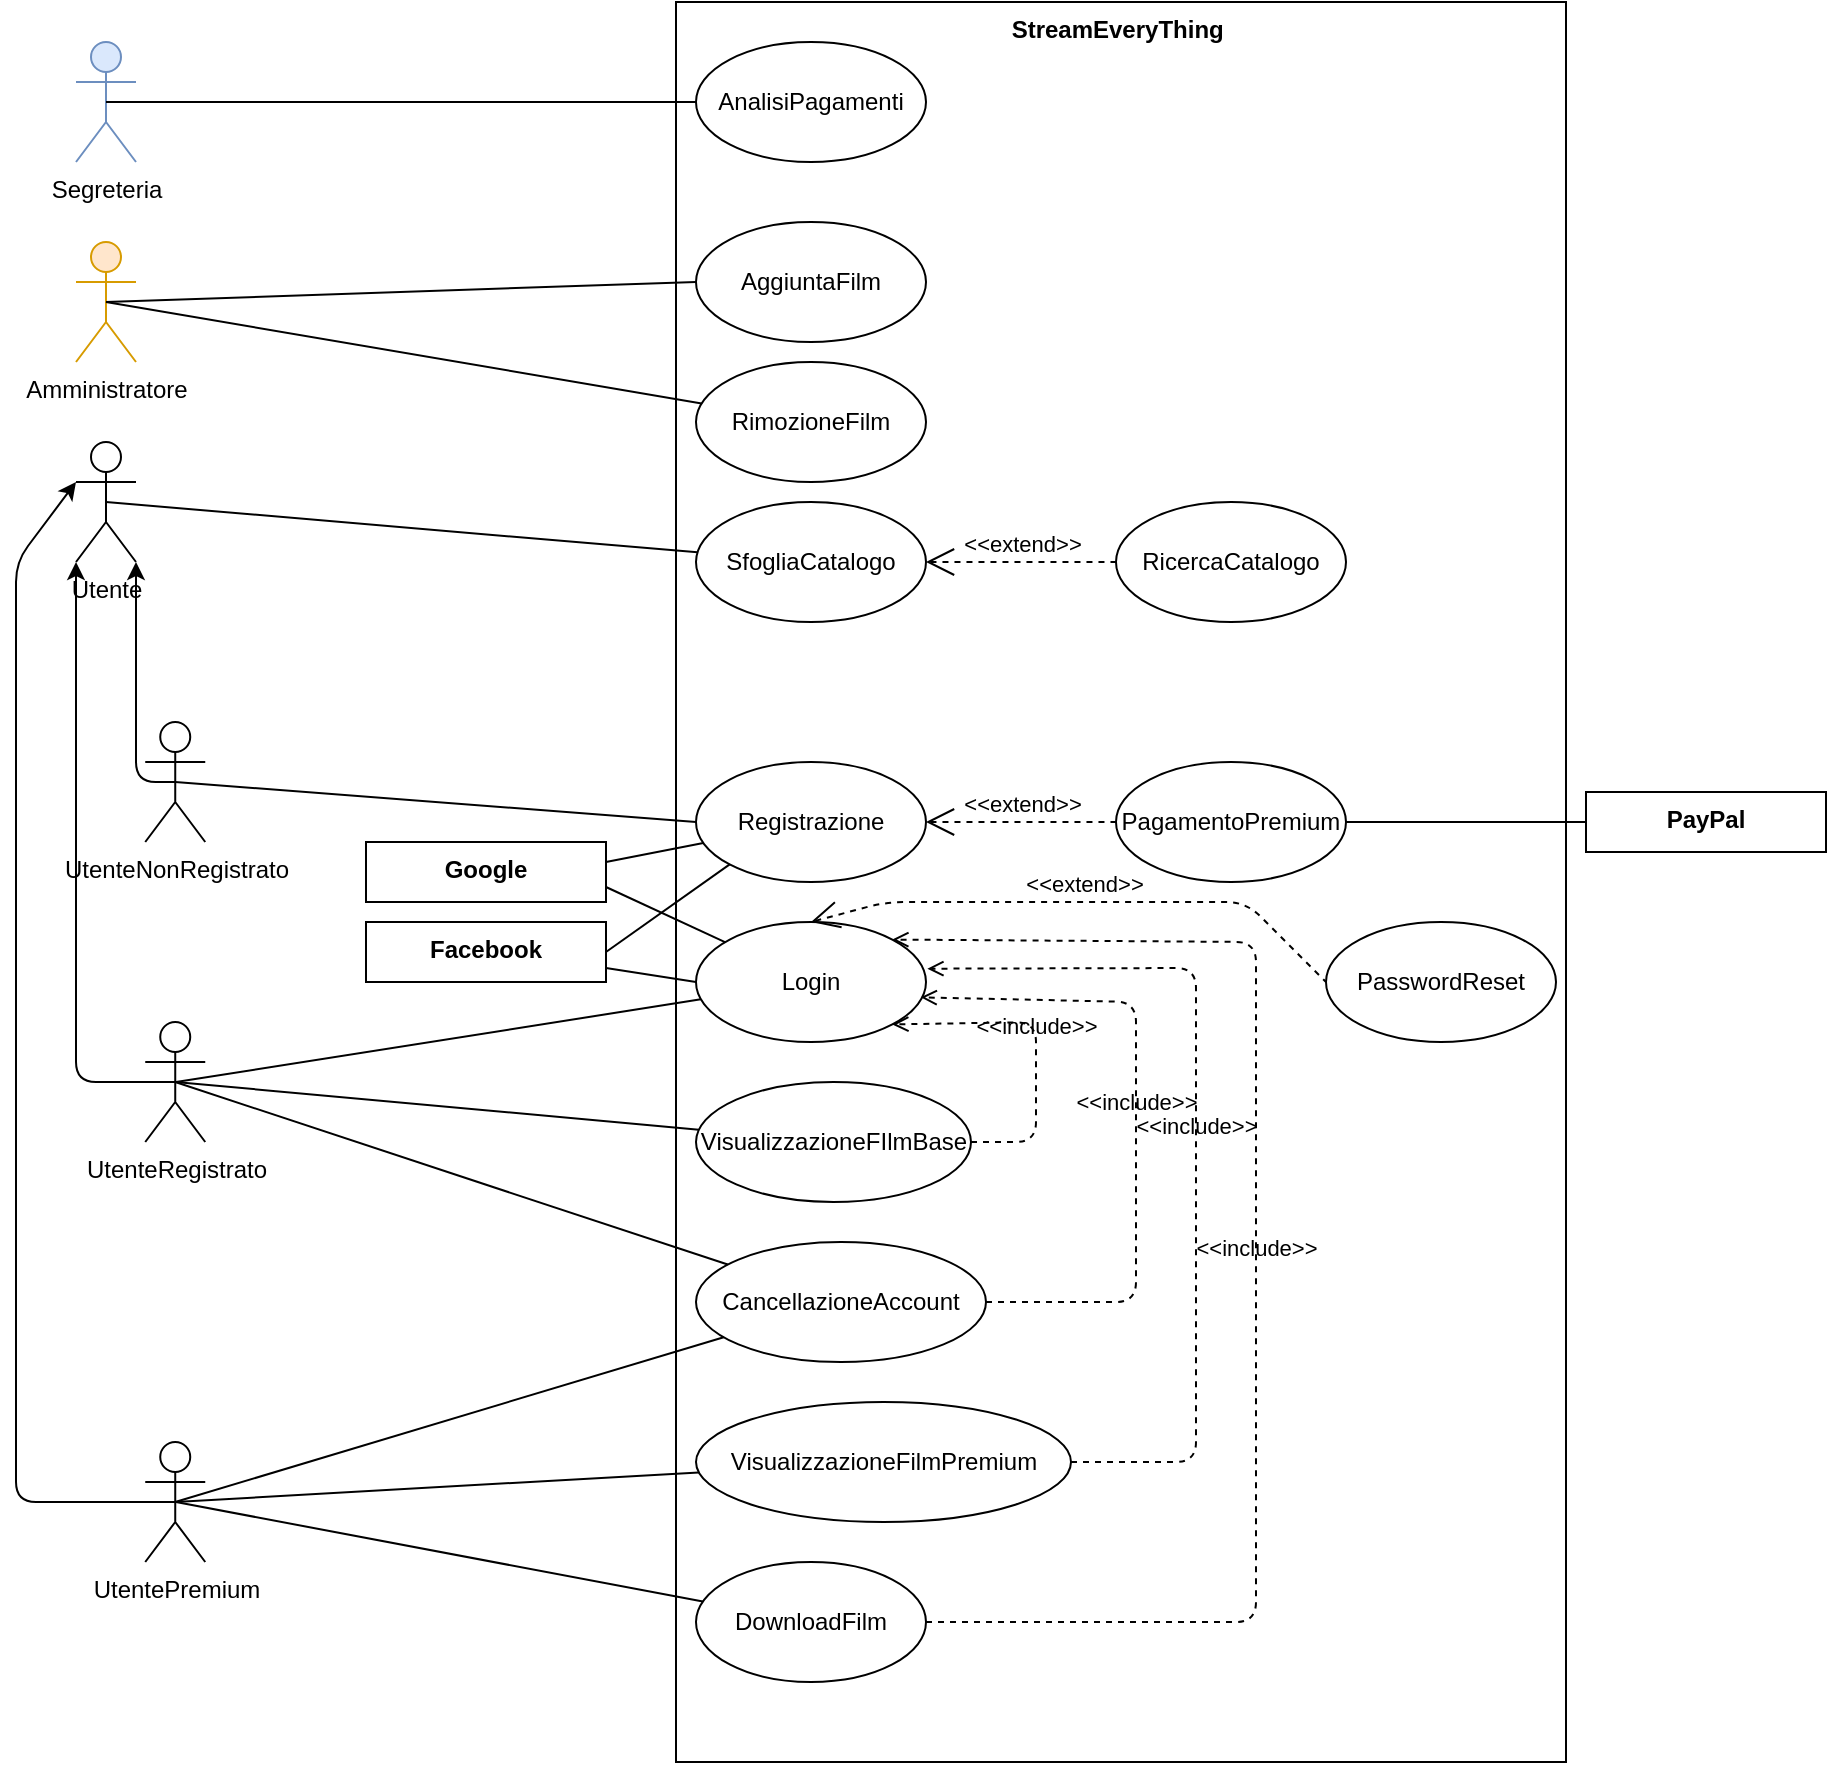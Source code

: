 <mxfile>
    <diagram id="GPvrRylX8BrqGYzw24RA" name="Page-1">
        <mxGraphModel dx="1329" dy="971" grid="1" gridSize="10" guides="1" tooltips="1" connect="1" arrows="1" fold="1" page="1" pageScale="1" pageWidth="850" pageHeight="1100" math="0" shadow="0">
            <root>
                <mxCell id="0"/>
                <mxCell id="1" parent="0"/>
                <mxCell id="2" value="Utente&lt;br&gt;" style="shape=umlActor;html=1;verticalLabelPosition=bottom;verticalAlign=top;align=center;" parent="1" vertex="1">
                    <mxGeometry x="45" y="270" width="30" height="60" as="geometry"/>
                </mxCell>
                <mxCell id="19" style="edgeStyle=none;html=1;exitX=0.5;exitY=0.5;exitDx=0;exitDy=0;exitPerimeter=0;entryX=0;entryY=0.333;entryDx=0;entryDy=0;entryPerimeter=0;" parent="1" source="8" target="2" edge="1">
                    <mxGeometry relative="1" as="geometry">
                        <Array as="points">
                            <mxPoint x="15" y="800"/>
                            <mxPoint x="15" y="330"/>
                        </Array>
                        <mxPoint x="15" y="290" as="targetPoint"/>
                    </mxGeometry>
                </mxCell>
                <mxCell id="112" style="edgeStyle=none;html=1;entryX=1;entryY=1;entryDx=0;entryDy=0;entryPerimeter=0;exitX=0.5;exitY=0.5;exitDx=0;exitDy=0;exitPerimeter=0;" parent="1" source="3" target="2" edge="1">
                    <mxGeometry relative="1" as="geometry">
                        <Array as="points">
                            <mxPoint x="75" y="440"/>
                        </Array>
                    </mxGeometry>
                </mxCell>
                <mxCell id="3" value="UtenteNonRegistrato" style="shape=umlActor;html=1;verticalLabelPosition=bottom;verticalAlign=top;align=center;" parent="1" vertex="1">
                    <mxGeometry x="79.62" y="410" width="30" height="60" as="geometry"/>
                </mxCell>
                <mxCell id="8" value="UtentePremium" style="shape=umlActor;html=1;verticalLabelPosition=bottom;verticalAlign=top;align=center;" parent="1" vertex="1">
                    <mxGeometry x="79.62" y="770" width="30" height="60" as="geometry"/>
                </mxCell>
                <mxCell id="113" style="edgeStyle=none;html=1;entryX=0;entryY=1;entryDx=0;entryDy=0;entryPerimeter=0;" parent="1" target="2" edge="1">
                    <mxGeometry relative="1" as="geometry">
                        <Array as="points">
                            <mxPoint x="45" y="590"/>
                        </Array>
                        <mxPoint x="95" y="590" as="sourcePoint"/>
                    </mxGeometry>
                </mxCell>
                <mxCell id="4" value="UtenteRegistrato" style="shape=umlActor;html=1;verticalLabelPosition=bottom;verticalAlign=top;align=center;" parent="1" vertex="1">
                    <mxGeometry x="79.62" y="560" width="30" height="60" as="geometry"/>
                </mxCell>
                <mxCell id="21" value="StreamEveryThing&amp;nbsp;" style="shape=rect;html=1;verticalAlign=top;fontStyle=1;whiteSpace=wrap;align=center;" parent="1" vertex="1">
                    <mxGeometry x="345" y="50" width="445" height="880" as="geometry"/>
                </mxCell>
                <mxCell id="22" value="SfogliaCatalogo" style="ellipse;whiteSpace=wrap;html=1;" parent="1" vertex="1">
                    <mxGeometry x="355" y="300" width="115" height="60" as="geometry"/>
                </mxCell>
                <mxCell id="23" value="RicercaCatalogo" style="ellipse;whiteSpace=wrap;html=1;" parent="1" vertex="1">
                    <mxGeometry x="565" y="300" width="115" height="60" as="geometry"/>
                </mxCell>
                <mxCell id="24" value="Registrazione" style="ellipse;whiteSpace=wrap;html=1;" parent="1" vertex="1">
                    <mxGeometry x="355" y="430" width="115" height="60" as="geometry"/>
                </mxCell>
                <mxCell id="26" value="Login" style="ellipse;whiteSpace=wrap;html=1;" parent="1" vertex="1">
                    <mxGeometry x="355" y="510" width="115" height="60" as="geometry"/>
                </mxCell>
                <mxCell id="27" value="VisualizzazioneFIlmBase" style="ellipse;whiteSpace=wrap;html=1;" parent="1" vertex="1">
                    <mxGeometry x="355" y="590" width="137.5" height="60" as="geometry"/>
                </mxCell>
                <mxCell id="28" value="VisualizzazioneFilmPremium" style="ellipse;whiteSpace=wrap;html=1;" parent="1" vertex="1">
                    <mxGeometry x="355" y="750" width="187.5" height="60" as="geometry"/>
                </mxCell>
                <mxCell id="29" value="DownloadFilm" style="ellipse;whiteSpace=wrap;html=1;" parent="1" vertex="1">
                    <mxGeometry x="355" y="830" width="115" height="60" as="geometry"/>
                </mxCell>
                <mxCell id="30" value="CancellazioneAccount&lt;br&gt;" style="ellipse;whiteSpace=wrap;html=1;" parent="1" vertex="1">
                    <mxGeometry x="355" y="670" width="145" height="60" as="geometry"/>
                </mxCell>
                <mxCell id="31" value="AggiuntaFilm" style="ellipse;whiteSpace=wrap;html=1;" parent="1" vertex="1">
                    <mxGeometry x="355" y="160" width="115" height="60" as="geometry"/>
                </mxCell>
                <mxCell id="32" value="RimozioneFilm" style="ellipse;whiteSpace=wrap;html=1;" parent="1" vertex="1">
                    <mxGeometry x="355" y="230" width="115" height="60" as="geometry"/>
                </mxCell>
                <mxCell id="33" value="AnalisiPagamenti" style="ellipse;whiteSpace=wrap;html=1;" parent="1" vertex="1">
                    <mxGeometry x="355" y="70" width="115" height="60" as="geometry"/>
                </mxCell>
                <mxCell id="70" value="Amministratore" style="shape=umlActor;html=1;verticalLabelPosition=bottom;verticalAlign=top;align=center;fillColor=#ffe6cc;strokeColor=#d79b00;" parent="1" vertex="1">
                    <mxGeometry x="45" y="170" width="30" height="60" as="geometry"/>
                </mxCell>
                <mxCell id="71" value="Segreteria" style="shape=umlActor;html=1;verticalLabelPosition=bottom;verticalAlign=top;align=center;fillColor=#dae8fc;strokeColor=#6c8ebf;" parent="1" vertex="1">
                    <mxGeometry x="45" y="70" width="30" height="60" as="geometry"/>
                </mxCell>
                <mxCell id="76" value="" style="edgeStyle=none;html=1;endArrow=none;verticalAlign=bottom;entryX=0;entryY=0.5;entryDx=0;entryDy=0;exitX=0.5;exitY=0.5;exitDx=0;exitDy=0;exitPerimeter=0;" parent="1" source="71" target="33" edge="1">
                    <mxGeometry width="160" relative="1" as="geometry">
                        <mxPoint x="75.98" y="80" as="sourcePoint"/>
                        <mxPoint x="235.98" y="80" as="targetPoint"/>
                    </mxGeometry>
                </mxCell>
                <mxCell id="77" value="" style="edgeStyle=none;html=1;endArrow=none;verticalAlign=bottom;exitX=0.5;exitY=0.5;exitDx=0;exitDy=0;exitPerimeter=0;entryX=0;entryY=0.5;entryDx=0;entryDy=0;" parent="1" source="70" target="31" edge="1">
                    <mxGeometry width="160" relative="1" as="geometry">
                        <mxPoint x="115" y="200" as="sourcePoint"/>
                        <mxPoint x="275" y="200" as="targetPoint"/>
                    </mxGeometry>
                </mxCell>
                <mxCell id="78" value="" style="edgeStyle=none;html=1;endArrow=none;verticalAlign=bottom;exitX=0.5;exitY=0.5;exitDx=0;exitDy=0;exitPerimeter=0;" parent="1" source="70" target="32" edge="1">
                    <mxGeometry width="160" relative="1" as="geometry">
                        <mxPoint x="165" y="250" as="sourcePoint"/>
                        <mxPoint x="325" y="250" as="targetPoint"/>
                    </mxGeometry>
                </mxCell>
                <mxCell id="80" value="" style="edgeStyle=none;html=1;endArrow=none;verticalAlign=bottom;exitX=0.5;exitY=0.5;exitDx=0;exitDy=0;exitPerimeter=0;" parent="1" source="2" target="22" edge="1">
                    <mxGeometry width="160" relative="1" as="geometry">
                        <mxPoint x="165" y="350" as="sourcePoint"/>
                        <mxPoint x="325" y="350" as="targetPoint"/>
                    </mxGeometry>
                </mxCell>
                <mxCell id="86" value="" style="edgeStyle=none;html=1;endArrow=none;verticalAlign=bottom;exitX=0.5;exitY=0.5;exitDx=0;exitDy=0;exitPerimeter=0;" parent="1" source="4" target="27" edge="1">
                    <mxGeometry width="160" relative="1" as="geometry">
                        <mxPoint x="175" y="620" as="sourcePoint"/>
                        <mxPoint x="335" y="620" as="targetPoint"/>
                    </mxGeometry>
                </mxCell>
                <mxCell id="87" value="" style="edgeStyle=none;html=1;endArrow=none;verticalAlign=bottom;exitX=0.5;exitY=0.5;exitDx=0;exitDy=0;exitPerimeter=0;" parent="1" source="4" target="30" edge="1">
                    <mxGeometry width="160" relative="1" as="geometry">
                        <mxPoint x="145" y="700" as="sourcePoint"/>
                        <mxPoint x="305" y="700" as="targetPoint"/>
                    </mxGeometry>
                </mxCell>
                <mxCell id="88" value="" style="edgeStyle=none;html=1;endArrow=none;verticalAlign=bottom;exitX=0.5;exitY=0.5;exitDx=0;exitDy=0;exitPerimeter=0;" parent="1" source="8" target="30" edge="1">
                    <mxGeometry width="160" relative="1" as="geometry">
                        <mxPoint x="135" y="829.31" as="sourcePoint"/>
                        <mxPoint x="295" y="829.31" as="targetPoint"/>
                    </mxGeometry>
                </mxCell>
                <mxCell id="89" value="" style="edgeStyle=none;html=1;endArrow=none;verticalAlign=bottom;" parent="1" target="29" edge="1">
                    <mxGeometry width="160" relative="1" as="geometry">
                        <mxPoint x="95" y="800" as="sourcePoint"/>
                        <mxPoint x="315" y="780" as="targetPoint"/>
                    </mxGeometry>
                </mxCell>
                <mxCell id="90" value="" style="edgeStyle=none;html=1;endArrow=none;verticalAlign=bottom;exitX=0.5;exitY=0.5;exitDx=0;exitDy=0;exitPerimeter=0;" parent="1" source="8" target="28" edge="1">
                    <mxGeometry width="160" relative="1" as="geometry">
                        <mxPoint x="165" y="740" as="sourcePoint"/>
                        <mxPoint x="325" y="740" as="targetPoint"/>
                    </mxGeometry>
                </mxCell>
                <mxCell id="98" value="&amp;lt;&amp;lt;extend&amp;gt;&amp;gt;" style="edgeStyle=none;html=1;startArrow=open;endArrow=none;startSize=12;verticalAlign=bottom;dashed=1;labelBackgroundColor=none;entryX=0;entryY=0.5;entryDx=0;entryDy=0;" parent="1" source="22" target="23" edge="1">
                    <mxGeometry width="160" relative="1" as="geometry">
                        <mxPoint x="505" y="380" as="sourcePoint"/>
                        <mxPoint x="545" y="460" as="targetPoint"/>
                        <Array as="points"/>
                    </mxGeometry>
                </mxCell>
                <mxCell id="101" value="" style="edgeStyle=none;html=1;endArrow=none;verticalAlign=bottom;" parent="1" target="26" edge="1">
                    <mxGeometry width="160" relative="1" as="geometry">
                        <mxPoint x="95" y="590" as="sourcePoint"/>
                        <mxPoint x="345" y="590" as="targetPoint"/>
                    </mxGeometry>
                </mxCell>
                <mxCell id="111" value="" style="edgeStyle=none;html=1;endArrow=none;verticalAlign=bottom;exitX=0.5;exitY=0.5;exitDx=0;exitDy=0;exitPerimeter=0;entryX=0;entryY=0.5;entryDx=0;entryDy=0;" parent="1" source="3" target="24" edge="1">
                    <mxGeometry width="160" relative="1" as="geometry">
                        <mxPoint x="155" y="510" as="sourcePoint"/>
                        <mxPoint x="315" y="510" as="targetPoint"/>
                    </mxGeometry>
                </mxCell>
                <mxCell id="114" value="&amp;lt;&amp;lt;include&amp;gt;&amp;gt;" style="edgeStyle=none;html=1;endArrow=open;verticalAlign=bottom;dashed=1;labelBackgroundColor=none;exitX=1;exitY=0.5;exitDx=0;exitDy=0;entryX=1;entryY=1;entryDx=0;entryDy=0;" parent="1" source="27" target="26" edge="1">
                    <mxGeometry width="160" relative="1" as="geometry">
                        <mxPoint x="515" y="650" as="sourcePoint"/>
                        <mxPoint x="675" y="650" as="targetPoint"/>
                        <Array as="points">
                            <mxPoint x="525" y="620"/>
                            <mxPoint x="525" y="560"/>
                        </Array>
                    </mxGeometry>
                </mxCell>
                <mxCell id="115" value="&amp;lt;&amp;lt;include&amp;gt;&amp;gt;" style="edgeStyle=none;html=1;endArrow=open;verticalAlign=bottom;dashed=1;labelBackgroundColor=none;exitX=1;exitY=0.5;exitDx=0;exitDy=0;entryX=1;entryY=0;entryDx=0;entryDy=0;" parent="1" source="29" target="26" edge="1">
                    <mxGeometry width="160" relative="1" as="geometry">
                        <mxPoint x="535" y="860" as="sourcePoint"/>
                        <mxPoint x="535" y="780" as="targetPoint"/>
                        <Array as="points">
                            <mxPoint x="635" y="860"/>
                            <mxPoint x="635" y="520"/>
                        </Array>
                    </mxGeometry>
                </mxCell>
                <mxCell id="117" value="&amp;lt;&amp;lt;include&amp;gt;&amp;gt;" style="edgeStyle=none;html=1;endArrow=open;verticalAlign=bottom;dashed=1;labelBackgroundColor=none;exitX=1;exitY=0.5;exitDx=0;exitDy=0;entryX=1.006;entryY=0.389;entryDx=0;entryDy=0;entryPerimeter=0;" parent="1" source="28" target="26" edge="1">
                    <mxGeometry width="160" relative="1" as="geometry">
                        <mxPoint x="502.5" y="780" as="sourcePoint"/>
                        <mxPoint x="502.5" y="700" as="targetPoint"/>
                        <Array as="points">
                            <mxPoint x="605" y="780"/>
                            <mxPoint x="605" y="700"/>
                            <mxPoint x="605" y="533"/>
                        </Array>
                    </mxGeometry>
                </mxCell>
                <mxCell id="118" value="&amp;lt;&amp;lt;include&amp;gt;&amp;gt;" style="edgeStyle=none;html=1;endArrow=open;verticalAlign=bottom;dashed=1;labelBackgroundColor=none;exitX=1;exitY=0.5;exitDx=0;exitDy=0;entryX=0.977;entryY=0.628;entryDx=0;entryDy=0;entryPerimeter=0;" parent="1" source="30" target="26" edge="1">
                    <mxGeometry width="160" relative="1" as="geometry">
                        <mxPoint x="492.02" y="821.31" as="sourcePoint"/>
                        <mxPoint x="495" y="550" as="targetPoint"/>
                        <Array as="points">
                            <mxPoint x="575" y="700"/>
                            <mxPoint x="575" y="550"/>
                        </Array>
                    </mxGeometry>
                </mxCell>
                <mxCell id="119" value="Google" style="shape=rect;html=1;verticalAlign=top;fontStyle=1;whiteSpace=wrap;align=center;" parent="1" vertex="1">
                    <mxGeometry x="190" y="470" width="120" height="30" as="geometry"/>
                </mxCell>
                <mxCell id="122" value="PagamentoPremium" style="ellipse;whiteSpace=wrap;html=1;" parent="1" vertex="1">
                    <mxGeometry x="565" y="430" width="115" height="60" as="geometry"/>
                </mxCell>
                <mxCell id="123" value="&amp;lt;&amp;lt;extend&amp;gt;&amp;gt;" style="edgeStyle=none;html=1;startArrow=open;endArrow=none;startSize=12;verticalAlign=bottom;dashed=1;labelBackgroundColor=none;entryX=0;entryY=0.5;entryDx=0;entryDy=0;exitX=1;exitY=0.5;exitDx=0;exitDy=0;" parent="1" source="24" target="122" edge="1">
                    <mxGeometry width="160" relative="1" as="geometry">
                        <mxPoint x="445" y="420" as="sourcePoint"/>
                        <mxPoint x="605" y="420" as="targetPoint"/>
                    </mxGeometry>
                </mxCell>
                <mxCell id="124" value="Facebook" style="shape=rect;html=1;verticalAlign=top;fontStyle=1;whiteSpace=wrap;align=center;" parent="1" vertex="1">
                    <mxGeometry x="190" y="510" width="120" height="30" as="geometry"/>
                </mxCell>
                <mxCell id="125" value="PayPal&lt;br&gt;" style="shape=rect;html=1;verticalAlign=top;fontStyle=1;whiteSpace=wrap;align=center;" parent="1" vertex="1">
                    <mxGeometry x="800" y="445" width="120" height="30" as="geometry"/>
                </mxCell>
                <mxCell id="126" value="" style="edgeStyle=none;html=1;endArrow=none;verticalAlign=bottom;exitX=1;exitY=0.5;exitDx=0;exitDy=0;entryX=0;entryY=0.5;entryDx=0;entryDy=0;" parent="1" source="122" target="125" edge="1">
                    <mxGeometry width="160" relative="1" as="geometry">
                        <mxPoint x="725" y="450" as="sourcePoint"/>
                        <mxPoint x="885" y="450" as="targetPoint"/>
                    </mxGeometry>
                </mxCell>
                <mxCell id="132" value="" style="edgeStyle=none;html=1;endArrow=none;verticalAlign=bottom;entryX=1;entryY=0.75;entryDx=0;entryDy=0;" parent="1" source="26" target="119" edge="1">
                    <mxGeometry width="160" relative="1" as="geometry">
                        <mxPoint x="430" y="500" as="sourcePoint"/>
                        <mxPoint x="590" y="500" as="targetPoint"/>
                        <Array as="points"/>
                    </mxGeometry>
                </mxCell>
                <mxCell id="133" value="" style="edgeStyle=none;html=1;endArrow=none;verticalAlign=bottom;" parent="1" target="24" edge="1">
                    <mxGeometry width="160" relative="1" as="geometry">
                        <mxPoint x="310" y="480" as="sourcePoint"/>
                        <mxPoint x="490" y="490" as="targetPoint"/>
                    </mxGeometry>
                </mxCell>
                <mxCell id="134" value="" style="edgeStyle=none;html=1;endArrow=none;verticalAlign=bottom;exitX=1;exitY=0.5;exitDx=0;exitDy=0;entryX=0;entryY=1;entryDx=0;entryDy=0;" parent="1" source="124" target="24" edge="1">
                    <mxGeometry width="160" relative="1" as="geometry">
                        <mxPoint x="320" y="522.28" as="sourcePoint"/>
                        <mxPoint x="370.426" y="510.002" as="targetPoint"/>
                    </mxGeometry>
                </mxCell>
                <mxCell id="135" value="" style="edgeStyle=none;html=1;endArrow=none;verticalAlign=bottom;entryX=1;entryY=0.5;entryDx=0;entryDy=0;exitX=0;exitY=0.5;exitDx=0;exitDy=0;" parent="1" source="26" edge="1">
                    <mxGeometry width="160" relative="1" as="geometry">
                        <mxPoint x="372.361" y="566.519" as="sourcePoint"/>
                        <mxPoint x="310" y="533" as="targetPoint"/>
                        <Array as="points"/>
                    </mxGeometry>
                </mxCell>
                <mxCell id="136" value="PasswordReset" style="ellipse;whiteSpace=wrap;html=1;" vertex="1" parent="1">
                    <mxGeometry x="670" y="510" width="115" height="60" as="geometry"/>
                </mxCell>
                <mxCell id="137" value="&amp;lt;&amp;lt;extend&amp;gt;&amp;gt;" style="edgeStyle=none;html=1;startArrow=open;endArrow=none;startSize=12;verticalAlign=bottom;dashed=1;labelBackgroundColor=none;entryX=0;entryY=0.5;entryDx=0;entryDy=0;exitX=0.5;exitY=0;exitDx=0;exitDy=0;" edge="1" parent="1" source="26" target="136">
                    <mxGeometry width="160" relative="1" as="geometry">
                        <mxPoint x="520" y="509" as="sourcePoint"/>
                        <mxPoint x="680" y="509" as="targetPoint"/>
                        <Array as="points">
                            <mxPoint x="450" y="500"/>
                            <mxPoint x="570" y="500"/>
                            <mxPoint x="630" y="500"/>
                        </Array>
                    </mxGeometry>
                </mxCell>
            </root>
        </mxGraphModel>
    </diagram>
</mxfile>
